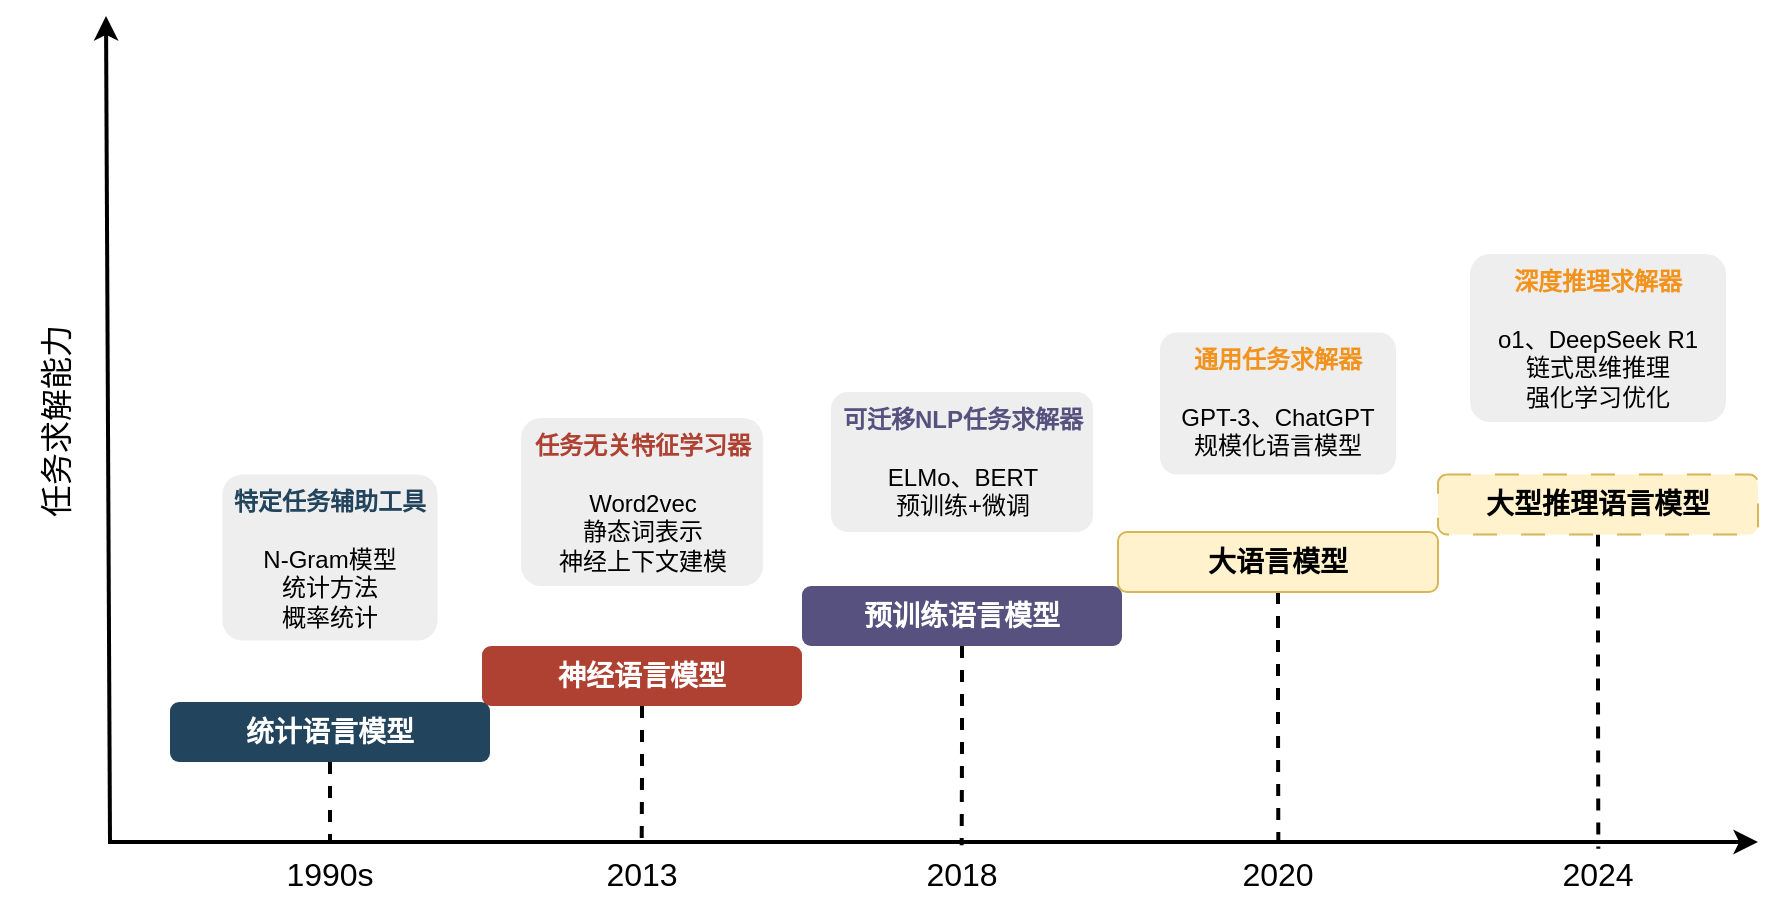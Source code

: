 <mxfile version="27.1.5">
  <diagram name="Page-1" id="hmE1q83r0tVEfqJWFLiJ">
    <mxGraphModel dx="1028" dy="687" grid="0" gridSize="10" guides="1" tooltips="1" connect="1" arrows="1" fold="1" page="1" pageScale="1" pageWidth="850" pageHeight="1100" math="0" shadow="0">
      <root>
        <mxCell id="0" />
        <mxCell id="1" parent="0" />
        <mxCell id="v-QcKY1cuWS6jphPdd-s-101" value="" style="endArrow=classic;html=1;rounded=0;strokeWidth=2;startArrow=none;startFill=0;endFill=1;" edge="1" parent="1">
          <mxGeometry width="50" height="50" relative="1" as="geometry">
            <mxPoint x="117" y="498" as="sourcePoint" />
            <mxPoint x="115" y="85" as="targetPoint" />
          </mxGeometry>
        </mxCell>
        <mxCell id="v-QcKY1cuWS6jphPdd-s-102" value="" style="endArrow=classic;html=1;rounded=0;strokeWidth=2;endFill=1;" edge="1" parent="1">
          <mxGeometry width="50" height="50" relative="1" as="geometry">
            <mxPoint x="116" y="498" as="sourcePoint" />
            <mxPoint x="941" y="498" as="targetPoint" />
          </mxGeometry>
        </mxCell>
        <mxCell id="v-QcKY1cuWS6jphPdd-s-131" style="edgeStyle=orthogonalEdgeStyle;rounded=0;orthogonalLoop=1;jettySize=auto;html=1;exitX=0.5;exitY=1;exitDx=0;exitDy=0;endArrow=none;startFill=0;strokeWidth=2;dashed=1;" edge="1" parent="1" source="v-QcKY1cuWS6jphPdd-s-112">
          <mxGeometry relative="1" as="geometry">
            <mxPoint x="861.167" y="501.333" as="targetPoint" />
          </mxGeometry>
        </mxCell>
        <mxCell id="v-QcKY1cuWS6jphPdd-s-112" value="大型推理语言模型" style="fillColor=#fff2cc;strokecolor=none;rounded=1;strokeColor=#d6b656;fontStyle=1;fontSize=14;whiteSpace=wrap;html=1;dashed=1;dashPattern=12 12;" vertex="1" parent="1">
          <mxGeometry x="781" y="314.25" width="160" height="30" as="geometry" />
        </mxCell>
        <mxCell id="v-QcKY1cuWS6jphPdd-s-134" style="edgeStyle=orthogonalEdgeStyle;rounded=0;orthogonalLoop=1;jettySize=auto;html=1;exitX=0.5;exitY=1;exitDx=0;exitDy=0;endArrow=none;startFill=0;strokeWidth=2;dashed=1;" edge="1" parent="1" source="v-QcKY1cuWS6jphPdd-s-114">
          <mxGeometry relative="1" as="geometry">
            <mxPoint x="382.833" y="500.5" as="targetPoint" />
          </mxGeometry>
        </mxCell>
        <mxCell id="v-QcKY1cuWS6jphPdd-s-114" value="神经语言模型" style="fillColor=#AE4132;strokecolor=none;rounded=1;fontColor=#FFFFFF;strokeColor=none;fontStyle=1;fontSize=14;whiteSpace=wrap;html=1;" vertex="1" parent="1">
          <mxGeometry x="303" y="400" width="160" height="30" as="geometry" />
        </mxCell>
        <mxCell id="v-QcKY1cuWS6jphPdd-s-135" style="edgeStyle=orthogonalEdgeStyle;rounded=0;orthogonalLoop=1;jettySize=auto;html=1;exitX=0.5;exitY=1;exitDx=0;exitDy=0;entryX=0.5;entryY=0;entryDx=0;entryDy=0;dashed=1;strokeWidth=2;endArrow=none;startFill=0;" edge="1" parent="1" source="v-QcKY1cuWS6jphPdd-s-115" target="v-QcKY1cuWS6jphPdd-s-124">
          <mxGeometry relative="1" as="geometry" />
        </mxCell>
        <mxCell id="v-QcKY1cuWS6jphPdd-s-115" value="统计语言模型" style="fillColor=#23445D;strokecolor=none;rounded=1;fontColor=#FFFFFF;strokeColor=none;fontStyle=1;fontSize=14;whiteSpace=wrap;html=1;" vertex="1" parent="1">
          <mxGeometry x="147" y="428" width="160" height="30" as="geometry" />
        </mxCell>
        <mxCell id="v-QcKY1cuWS6jphPdd-s-133" style="edgeStyle=orthogonalEdgeStyle;rounded=0;orthogonalLoop=1;jettySize=auto;html=1;exitX=0.5;exitY=1;exitDx=0;exitDy=0;strokeWidth=2;endArrow=none;startFill=0;dashed=1;" edge="1" parent="1" source="v-QcKY1cuWS6jphPdd-s-117">
          <mxGeometry relative="1" as="geometry">
            <mxPoint x="542.833" y="499.667" as="targetPoint" />
          </mxGeometry>
        </mxCell>
        <mxCell id="v-QcKY1cuWS6jphPdd-s-117" value="预训练语言模型" style="fillColor=#56517E;strokecolor=none;rounded=1;fontColor=#FFFFFF;strokeColor=none;fontStyle=1;fontSize=14;whiteSpace=wrap;html=1;" vertex="1" parent="1">
          <mxGeometry x="463" y="370" width="160" height="30" as="geometry" />
        </mxCell>
        <mxCell id="v-QcKY1cuWS6jphPdd-s-119" value="&lt;font&gt;&lt;font color=&quot;#f2931e&quot;&gt;&lt;b&gt;通用任务求解器&lt;/b&gt;&lt;/font&gt;&lt;br&gt;&lt;br&gt;GPT-3、ChatGPT&lt;/font&gt;&lt;div&gt;&lt;font&gt;规模化语言模型&lt;/font&gt;&lt;/div&gt;" style="rounded=1;strokeColor=none;fillColor=#EEEEEE;align=center;arcSize=12;verticalAlign=top;whiteSpace=wrap;html=1;fontSize=12;" vertex="1" parent="1">
          <mxGeometry x="642" y="243.25" width="118" height="71" as="geometry" />
        </mxCell>
        <mxCell id="v-QcKY1cuWS6jphPdd-s-120" value="&lt;font&gt;&lt;font color=&quot;#ae4132&quot;&gt;&lt;b&gt;任务无关特征学习器&lt;/b&gt;&lt;/font&gt;&lt;br&gt;&lt;br&gt;Word2vec&lt;/font&gt;&lt;div&gt;&lt;font&gt;静态词表示&lt;/font&gt;&lt;/div&gt;&lt;div&gt;&lt;font&gt;神经上下文建模&lt;/font&gt;&lt;/div&gt;" style="rounded=1;strokeColor=none;fillColor=#EEEEEE;align=center;arcSize=12;verticalAlign=top;whiteSpace=wrap;html=1;fontSize=12;" vertex="1" parent="1">
          <mxGeometry x="322.5" y="286" width="121" height="84" as="geometry" />
        </mxCell>
        <mxCell id="v-QcKY1cuWS6jphPdd-s-121" value="&lt;font&gt;&lt;font color=&quot;#23445d&quot;&gt;&lt;b style=&quot;&quot;&gt;特定任务辅助工具&lt;/b&gt;&lt;/font&gt;&lt;br&gt;&lt;br&gt;N-Gram模型&lt;/font&gt;&lt;div&gt;&lt;font&gt;统计方法&lt;/font&gt;&lt;/div&gt;&lt;div&gt;&lt;font&gt;概率统计&lt;/font&gt;&lt;/div&gt;" style="rounded=1;strokeColor=none;fillColor=#EEEEEE;align=center;arcSize=12;verticalAlign=top;whiteSpace=wrap;html=1;fontSize=12;" vertex="1" parent="1">
          <mxGeometry x="173.25" y="314.25" width="107.5" height="83" as="geometry" />
        </mxCell>
        <mxCell id="v-QcKY1cuWS6jphPdd-s-123" value="&lt;font&gt;&lt;font color=&quot;#56517e&quot;&gt;&lt;b&gt;可迁移NLP任务求解器&lt;/b&gt;&lt;/font&gt;&lt;br&gt;&lt;br&gt;ELMo、BERT&lt;/font&gt;&lt;div&gt;&lt;font&gt;预训练+微调&lt;/font&gt;&lt;/div&gt;" style="rounded=1;strokeColor=none;fillColor=#EEEEEE;align=center;arcSize=12;verticalAlign=top;whiteSpace=wrap;html=1;fontSize=12;" vertex="1" parent="1">
          <mxGeometry x="477.5" y="273" width="131" height="70" as="geometry" />
        </mxCell>
        <mxCell id="v-QcKY1cuWS6jphPdd-s-124" value="&lt;font style=&quot;font-size: 16px;&quot;&gt;1990s&lt;/font&gt;" style="text;html=1;align=center;verticalAlign=middle;whiteSpace=wrap;rounded=0;" vertex="1" parent="1">
          <mxGeometry x="197" y="499" width="60" height="30" as="geometry" />
        </mxCell>
        <mxCell id="v-QcKY1cuWS6jphPdd-s-125" value="&lt;font style=&quot;font-size: 16px;&quot;&gt;2013&lt;/font&gt;" style="text;html=1;align=center;verticalAlign=middle;whiteSpace=wrap;rounded=0;" vertex="1" parent="1">
          <mxGeometry x="353" y="499" width="60" height="30" as="geometry" />
        </mxCell>
        <mxCell id="v-QcKY1cuWS6jphPdd-s-126" value="&lt;font style=&quot;font-size: 16px;&quot;&gt;2018&lt;/font&gt;" style="text;html=1;align=center;verticalAlign=middle;whiteSpace=wrap;rounded=0;" vertex="1" parent="1">
          <mxGeometry x="513" y="499" width="60" height="30" as="geometry" />
        </mxCell>
        <mxCell id="v-QcKY1cuWS6jphPdd-s-127" value="&lt;font style=&quot;font-size: 16px;&quot;&gt;2020&lt;/font&gt;" style="text;html=1;align=center;verticalAlign=middle;whiteSpace=wrap;rounded=0;" vertex="1" parent="1">
          <mxGeometry x="671" y="499" width="60" height="30" as="geometry" />
        </mxCell>
        <mxCell id="v-QcKY1cuWS6jphPdd-s-128" value="&lt;font style=&quot;font-size: 16px;&quot;&gt;2024&lt;/font&gt;" style="text;html=1;align=center;verticalAlign=middle;whiteSpace=wrap;rounded=0;" vertex="1" parent="1">
          <mxGeometry x="831" y="499" width="60" height="30" as="geometry" />
        </mxCell>
        <mxCell id="v-QcKY1cuWS6jphPdd-s-132" style="edgeStyle=orthogonalEdgeStyle;rounded=0;orthogonalLoop=1;jettySize=auto;html=1;exitX=0.5;exitY=1;exitDx=0;exitDy=0;strokeWidth=2;endArrow=none;startFill=0;dashed=1;" edge="1" parent="1" source="v-QcKY1cuWS6jphPdd-s-129">
          <mxGeometry relative="1" as="geometry">
            <mxPoint x="701.167" y="497.167" as="targetPoint" />
          </mxGeometry>
        </mxCell>
        <mxCell id="v-QcKY1cuWS6jphPdd-s-129" value="大语言模型" style="fillColor=#fff2cc;strokecolor=none;rounded=1;strokeColor=#d6b656;fontStyle=1;fontSize=14;whiteSpace=wrap;html=1;" vertex="1" parent="1">
          <mxGeometry x="621" y="343" width="160" height="30" as="geometry" />
        </mxCell>
        <mxCell id="v-QcKY1cuWS6jphPdd-s-136" value="&lt;font&gt;&lt;font color=&quot;#f2931e&quot;&gt;&lt;b&gt;深度推理求解器&lt;/b&gt;&lt;/font&gt;&lt;br&gt;&lt;br&gt;o1、DeepSeek R1&lt;br&gt;&lt;/font&gt;&lt;div&gt;链式思维推理&lt;/div&gt;&lt;div&gt;强化学习优化&lt;/div&gt;" style="rounded=1;strokeColor=none;fillColor=#EEEEEE;align=center;arcSize=12;verticalAlign=top;whiteSpace=wrap;html=1;fontSize=12;" vertex="1" parent="1">
          <mxGeometry x="797" y="204" width="128" height="84" as="geometry" />
        </mxCell>
        <mxCell id="v-QcKY1cuWS6jphPdd-s-137" value="&lt;font style=&quot;font-size: 16px;&quot;&gt;任务求解能力&lt;/font&gt;" style="text;html=1;align=center;verticalAlign=middle;whiteSpace=wrap;rounded=0;rotation=-90;" vertex="1" parent="1">
          <mxGeometry x="29" y="260.75" width="121" height="53.5" as="geometry" />
        </mxCell>
      </root>
    </mxGraphModel>
  </diagram>
</mxfile>
